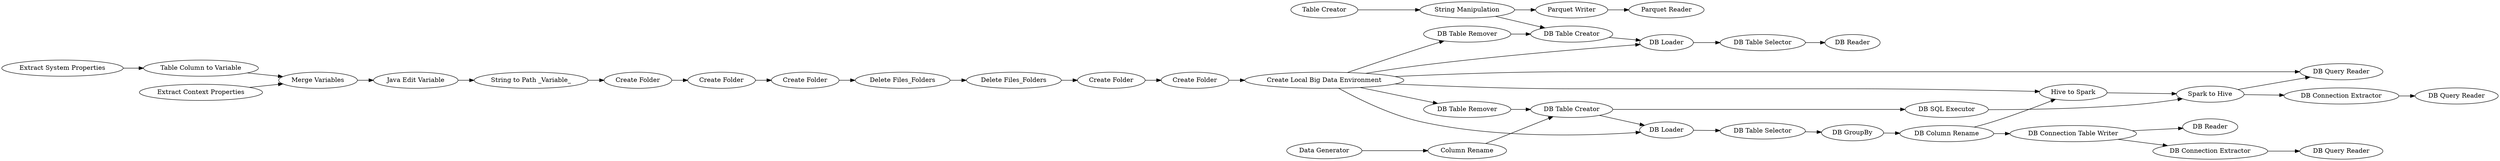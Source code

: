 digraph {
	51 -> 50
	96 -> 95
	71 -> 36
	84 -> 92
	74 -> 94
	4 -> 91
	78 -> 34
	2 -> 72
	1 -> 4
	76 -> 81
	76 -> 68
	73 -> 35
	59 -> 76
	76 -> 77
	77 -> 78
	81 -> 82
	53 -> 57
	36 -> 96
	50 -> 49
	34 -> 73
	57 -> 56
	35 -> 36
	82 -> 83
	61 -> 50
	36 -> 37
	68 -> 89
	4 -> 84
	76 -> 79
	76 -> 37
	47 -> 52
	89 -> 71
	91 -> 81
	48 -> 47
	94 -> 93
	56 -> 60
	76 -> 35
	89 -> 77
	52 -> 53
	74 -> 75
	28 -> 51
	79 -> 91
	49 -> 48
	72 -> 89
	73 -> 74
	60 -> 59
	91 [label="DB Table Creator"]
	57 [label="Delete Files_Folders"]
	79 [label="DB Table Remover"]
	89 [label="DB Table Creator"]
	74 [label="DB Connection Table Writer"]
	78 [label="DB Table Selector"]
	92 [label="Parquet Reader"]
	49 [label="Java Edit Variable"]
	84 [label="Parquet Writer"]
	51 [label="Table Column to Variable"]
	56 [label="Delete Files_Folders"]
	75 [label="DB Reader"]
	59 [label="Create Folder"]
	48 [label="String to Path _Variable_"]
	50 [label="Merge Variables"]
	1 [label="Table Creator"]
	53 [label="Create Folder"]
	68 [label="DB Table Remover"]
	28 [label="Extract System Properties"]
	72 [label="Column Rename"]
	47 [label="Create Folder"]
	4 [label="String Manipulation"]
	61 [label="Extract Context Properties"]
	76 [label="Create Local Big Data Environment"]
	77 [label="DB Loader"]
	93 [label="DB Query Reader"]
	83 [label="DB Reader"]
	60 [label="Create Folder"]
	81 [label="DB Loader"]
	94 [label="DB Connection Extractor"]
	96 [label="DB Connection Extractor"]
	35 [label="Hive to Spark"]
	34 [label="DB GroupBy"]
	82 [label="DB Table Selector"]
	71 [label="DB SQL Executor"]
	36 [label="Spark to Hive"]
	95 [label="DB Query Reader"]
	52 [label="Create Folder"]
	73 [label="DB Column Rename"]
	2 [label="Data Generator"]
	37 [label="DB Query Reader"]
	rankdir=LR
}

